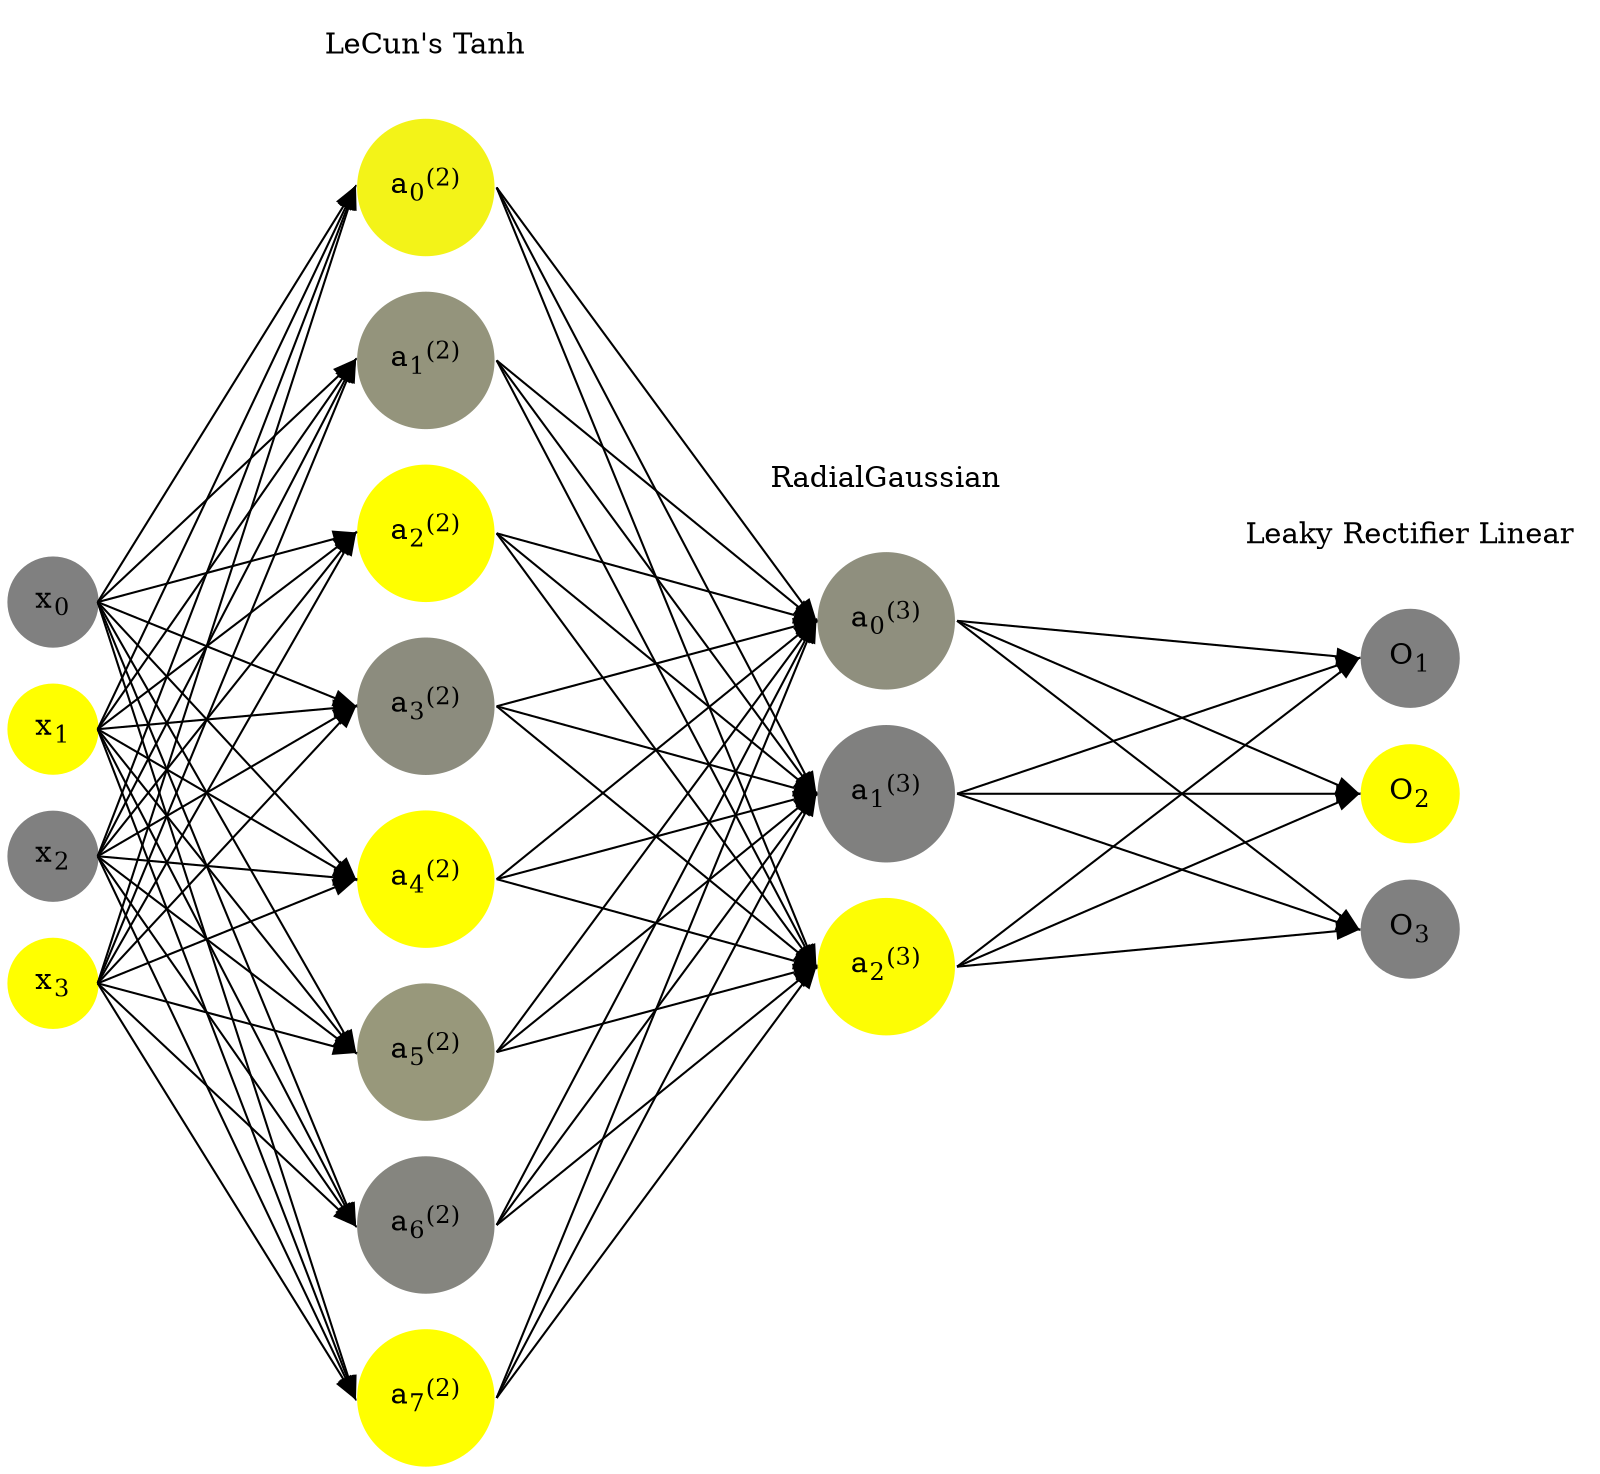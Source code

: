 digraph G {
	rankdir = LR;
	splines=false;
	edge[style=invis];
	ranksep= 1.4;
	{
	node [shape=circle, color="0.1667, 0.0, 0.5", style=filled, fillcolor="0.1667, 0.0, 0.5"];
	x0 [label=<x<sub>0</sub>>];
	}
	{
	node [shape=circle, color="0.1667, 1.0, 1.0", style=filled, fillcolor="0.1667, 1.0, 1.0"];
	x1 [label=<x<sub>1</sub>>];
	}
	{
	node [shape=circle, color="0.1667, 0.0, 0.5", style=filled, fillcolor="0.1667, 0.0, 0.5"];
	x2 [label=<x<sub>2</sub>>];
	}
	{
	node [shape=circle, color="0.1667, 1.0, 1.0", style=filled, fillcolor="0.1667, 1.0, 1.0"];
	x3 [label=<x<sub>3</sub>>];
	}
	{
	node [shape=circle, color="0.1667, 0.899871, 0.949936", style=filled, fillcolor="0.1667, 0.899871, 0.949936"];
	a02 [label=<a<sub>0</sub><sup>(2)</sup>>];
	}
	{
	node [shape=circle, color="0.1667, 0.157430, 0.578715", style=filled, fillcolor="0.1667, 0.157430, 0.578715"];
	a12 [label=<a<sub>1</sub><sup>(2)</sup>>];
	}
	{
	node [shape=circle, color="0.1667, 1.327884, 1.163942", style=filled, fillcolor="0.1667, 1.327884, 1.163942"];
	a22 [label=<a<sub>2</sub><sup>(2)</sup>>];
	}
	{
	node [shape=circle, color="0.1667, 0.100386, 0.550193", style=filled, fillcolor="0.1667, 0.100386, 0.550193"];
	a32 [label=<a<sub>3</sub><sup>(2)</sup>>];
	}
	{
	node [shape=circle, color="0.1667, 1.536766, 1.268383", style=filled, fillcolor="0.1667, 1.536766, 1.268383"];
	a42 [label=<a<sub>4</sub><sup>(2)</sup>>];
	}
	{
	node [shape=circle, color="0.1667, 0.190190, 0.595095", style=filled, fillcolor="0.1667, 0.190190, 0.595095"];
	a52 [label=<a<sub>5</sub><sup>(2)</sup>>];
	}
	{
	node [shape=circle, color="0.1667, 0.045837, 0.522918", style=filled, fillcolor="0.1667, 0.045837, 0.522918"];
	a62 [label=<a<sub>6</sub><sup>(2)</sup>>];
	}
	{
	node [shape=circle, color="0.1667, 1.076540, 1.038270", style=filled, fillcolor="0.1667, 1.076540, 1.038270"];
	a72 [label=<a<sub>7</sub><sup>(2)</sup>>];
	}
	{
	node [shape=circle, color="0.1667, 0.124829, 0.562415", style=filled, fillcolor="0.1667, 0.124829, 0.562415"];
	a03 [label=<a<sub>0</sub><sup>(3)</sup>>];
	}
	{
	node [shape=circle, color="0.1667, 0.005187, 0.502594", style=filled, fillcolor="0.1667, 0.005187, 0.502594"];
	a13 [label=<a<sub>1</sub><sup>(3)</sup>>];
	}
	{
	node [shape=circle, color="0.1667, 0.983893, 0.991946", style=filled, fillcolor="0.1667, 0.983893, 0.991946"];
	a23 [label=<a<sub>2</sub><sup>(3)</sup>>];
	}
	{
	node [shape=circle, color="0.1667, 0.0, 0.5", style=filled, fillcolor="0.1667, 0.0, 0.5"];
	O1 [label=<O<sub>1</sub>>];
	}
	{
	node [shape=circle, color="0.1667, 1.0, 1.0", style=filled, fillcolor="0.1667, 1.0, 1.0"];
	O2 [label=<O<sub>2</sub>>];
	}
	{
	node [shape=circle, color="0.1667, 0.0, 0.5", style=filled, fillcolor="0.1667, 0.0, 0.5"];
	O3 [label=<O<sub>3</sub>>];
	}
	{
	rank=same;
	x0->x1->x2->x3;
	}
	{
	rank=same;
	a02->a12->a22->a32->a42->a52->a62->a72;
	}
	{
	rank=same;
	a03->a13->a23;
	}
	{
	rank=same;
	O1->O2->O3;
	}
	l1 [shape=plaintext,label="LeCun's Tanh"];
	l1->a02;
	{rank=same; l1;a02};
	l2 [shape=plaintext,label="RadialGaussian"];
	l2->a03;
	{rank=same; l2;a03};
	l3 [shape=plaintext,label="Leaky Rectifier Linear"];
	l3->O1;
	{rank=same; l3;O1};
edge[style=solid, tailport=e, headport=w];
	{x0;x1;x2;x3} -> {a02;a12;a22;a32;a42;a52;a62;a72};
	{a02;a12;a22;a32;a42;a52;a62;a72} -> {a03;a13;a23};
	{a03;a13;a23} -> {O1,O2,O3};
}